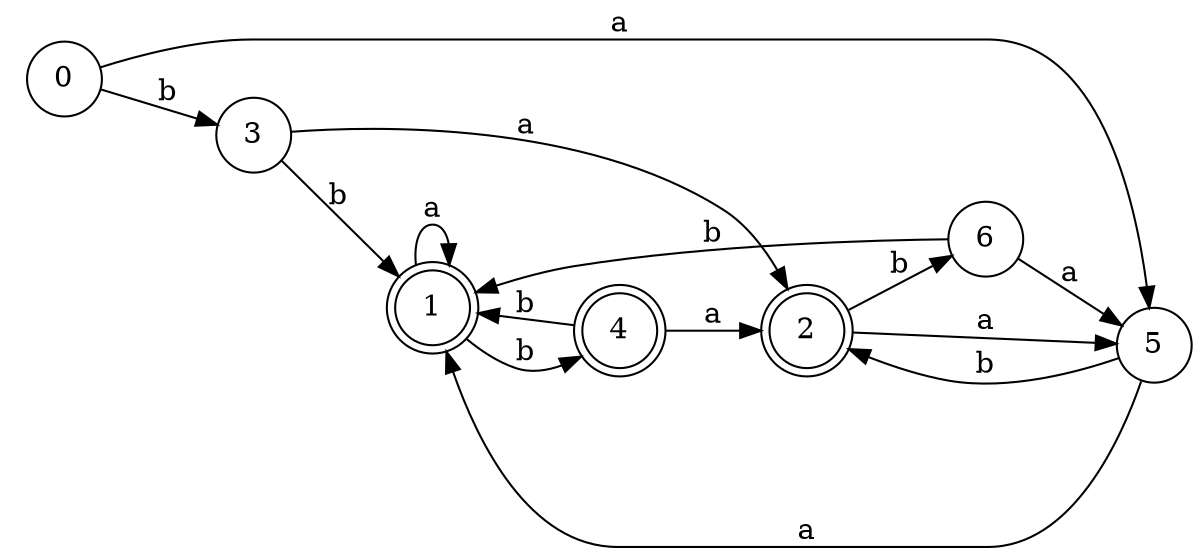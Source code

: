digraph n6_2 {
__start0 [label="" shape="none"];

rankdir=LR;
size="8,5";

s0 [style="filled", color="black", fillcolor="white" shape="circle", label="0"];
s1 [style="rounded,filled", color="black", fillcolor="white" shape="doublecircle", label="1"];
s2 [style="rounded,filled", color="black", fillcolor="white" shape="doublecircle", label="2"];
s3 [style="filled", color="black", fillcolor="white" shape="circle", label="3"];
s4 [style="rounded,filled", color="black", fillcolor="white" shape="doublecircle", label="4"];
s5 [style="filled", color="black", fillcolor="white" shape="circle", label="5"];
s6 [style="filled", color="black", fillcolor="white" shape="circle", label="6"];
s0 -> s5 [label="a"];
s0 -> s3 [label="b"];
s1 -> s1 [label="a"];
s1 -> s4 [label="b"];
s2 -> s5 [label="a"];
s2 -> s6 [label="b"];
s3 -> s2 [label="a"];
s3 -> s1 [label="b"];
s4 -> s2 [label="a"];
s4 -> s1 [label="b"];
s5 -> s1 [label="a"];
s5 -> s2 [label="b"];
s6 -> s5 [label="a"];
s6 -> s1 [label="b"];

}